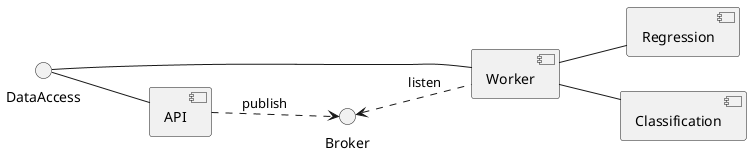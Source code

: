 @startuml components
left to right direction

Broker <.. [Worker] : listen
[API] ..> Broker : publish
DataAccess -- [Worker]
DataAccess -- [API]
[Worker] -- [Regression]
[Worker] -- [Classification]

@enduml